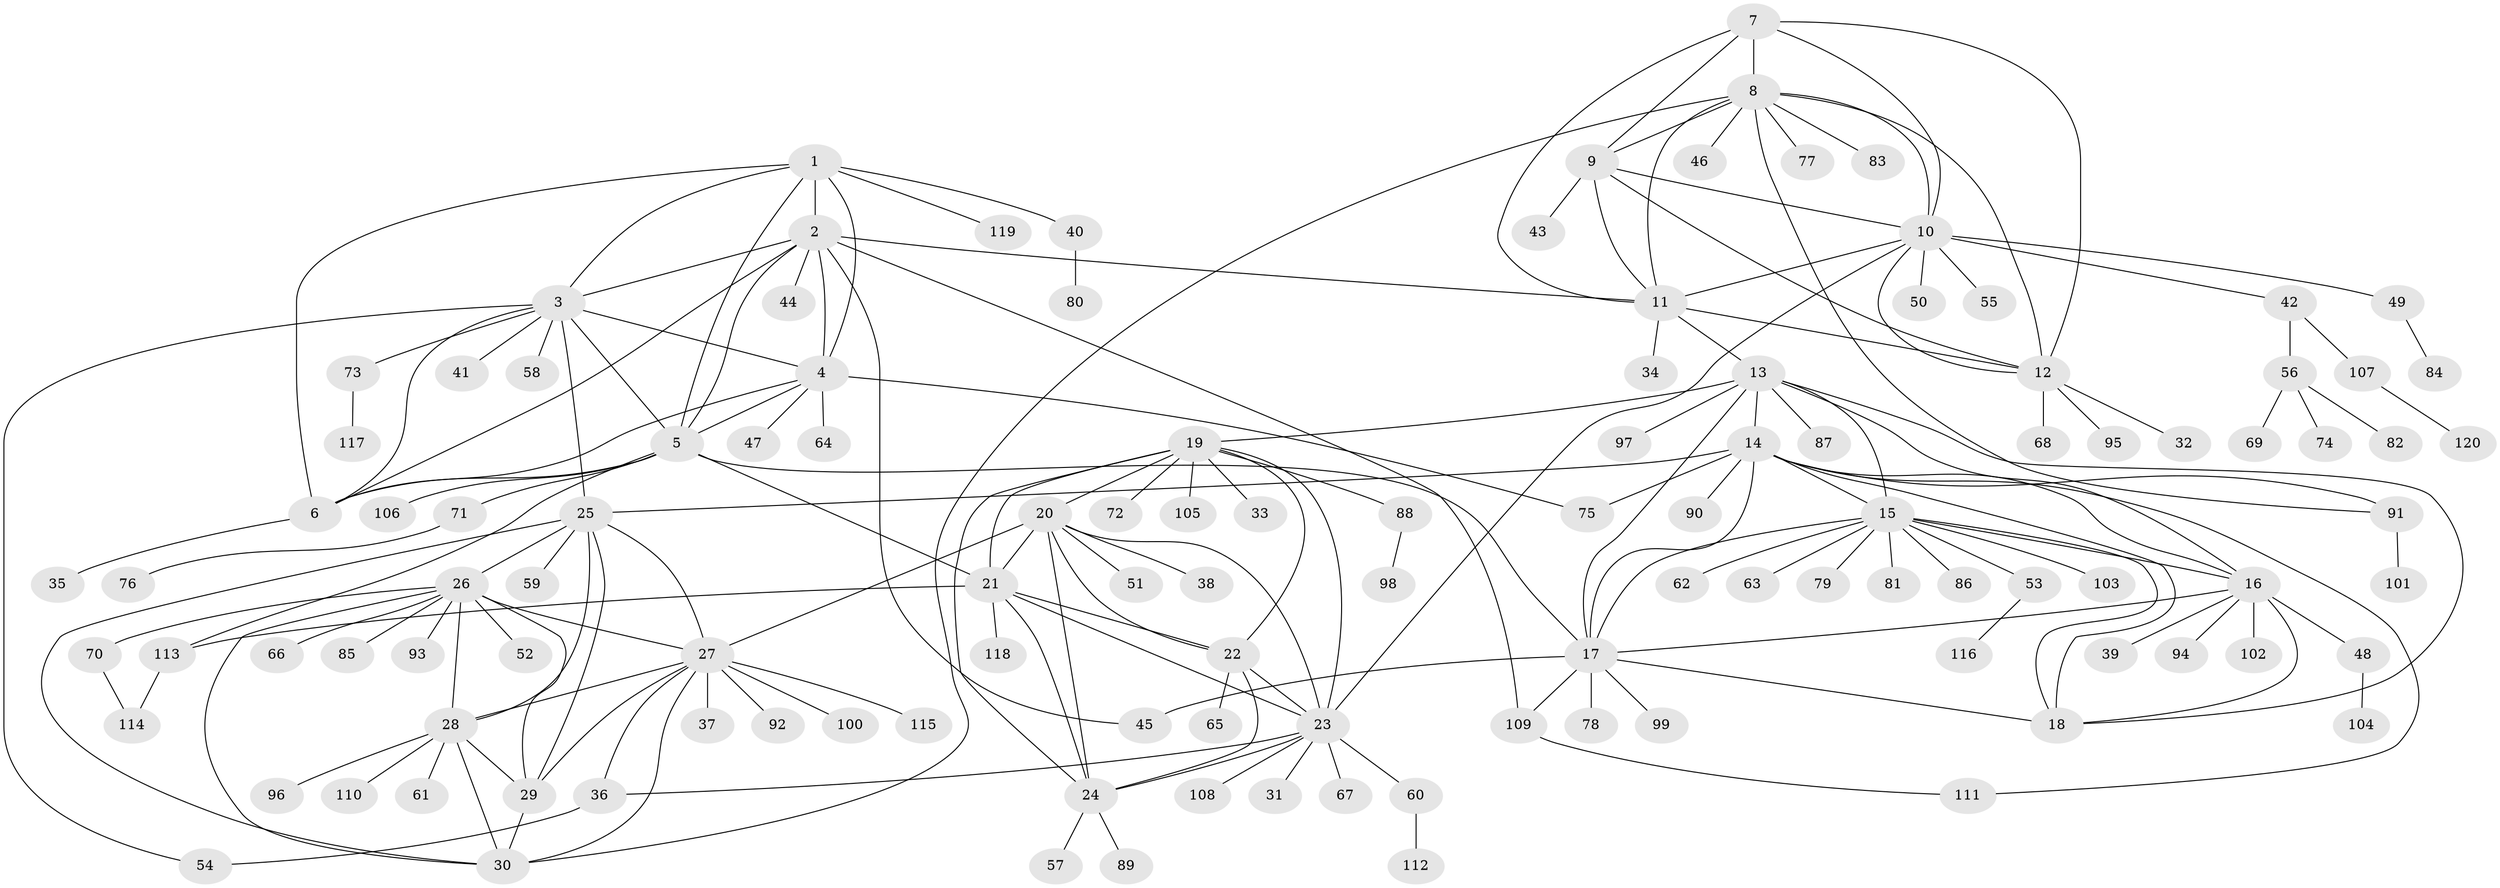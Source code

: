 // Generated by graph-tools (version 1.1) at 2025/02/03/09/25 03:02:32]
// undirected, 120 vertices, 184 edges
graph export_dot {
graph [start="1"]
  node [color=gray90,style=filled];
  1;
  2;
  3;
  4;
  5;
  6;
  7;
  8;
  9;
  10;
  11;
  12;
  13;
  14;
  15;
  16;
  17;
  18;
  19;
  20;
  21;
  22;
  23;
  24;
  25;
  26;
  27;
  28;
  29;
  30;
  31;
  32;
  33;
  34;
  35;
  36;
  37;
  38;
  39;
  40;
  41;
  42;
  43;
  44;
  45;
  46;
  47;
  48;
  49;
  50;
  51;
  52;
  53;
  54;
  55;
  56;
  57;
  58;
  59;
  60;
  61;
  62;
  63;
  64;
  65;
  66;
  67;
  68;
  69;
  70;
  71;
  72;
  73;
  74;
  75;
  76;
  77;
  78;
  79;
  80;
  81;
  82;
  83;
  84;
  85;
  86;
  87;
  88;
  89;
  90;
  91;
  92;
  93;
  94;
  95;
  96;
  97;
  98;
  99;
  100;
  101;
  102;
  103;
  104;
  105;
  106;
  107;
  108;
  109;
  110;
  111;
  112;
  113;
  114;
  115;
  116;
  117;
  118;
  119;
  120;
  1 -- 2;
  1 -- 3;
  1 -- 4;
  1 -- 5;
  1 -- 6;
  1 -- 40;
  1 -- 119;
  2 -- 3;
  2 -- 4;
  2 -- 5;
  2 -- 6;
  2 -- 11;
  2 -- 44;
  2 -- 45;
  2 -- 109;
  3 -- 4;
  3 -- 5;
  3 -- 6;
  3 -- 25;
  3 -- 41;
  3 -- 54;
  3 -- 58;
  3 -- 73;
  4 -- 5;
  4 -- 6;
  4 -- 47;
  4 -- 64;
  4 -- 75;
  5 -- 6;
  5 -- 17;
  5 -- 21;
  5 -- 71;
  5 -- 106;
  5 -- 113;
  6 -- 35;
  7 -- 8;
  7 -- 9;
  7 -- 10;
  7 -- 11;
  7 -- 12;
  8 -- 9;
  8 -- 10;
  8 -- 11;
  8 -- 12;
  8 -- 30;
  8 -- 46;
  8 -- 77;
  8 -- 83;
  8 -- 91;
  9 -- 10;
  9 -- 11;
  9 -- 12;
  9 -- 43;
  10 -- 11;
  10 -- 12;
  10 -- 23;
  10 -- 42;
  10 -- 49;
  10 -- 50;
  10 -- 55;
  11 -- 12;
  11 -- 13;
  11 -- 34;
  12 -- 32;
  12 -- 68;
  12 -- 95;
  13 -- 14;
  13 -- 15;
  13 -- 16;
  13 -- 17;
  13 -- 18;
  13 -- 19;
  13 -- 87;
  13 -- 97;
  14 -- 15;
  14 -- 16;
  14 -- 17;
  14 -- 18;
  14 -- 25;
  14 -- 75;
  14 -- 90;
  14 -- 91;
  14 -- 111;
  15 -- 16;
  15 -- 17;
  15 -- 18;
  15 -- 53;
  15 -- 62;
  15 -- 63;
  15 -- 79;
  15 -- 81;
  15 -- 86;
  15 -- 103;
  16 -- 17;
  16 -- 18;
  16 -- 39;
  16 -- 48;
  16 -- 94;
  16 -- 102;
  17 -- 18;
  17 -- 45;
  17 -- 78;
  17 -- 99;
  17 -- 109;
  19 -- 20;
  19 -- 21;
  19 -- 22;
  19 -- 23;
  19 -- 24;
  19 -- 33;
  19 -- 72;
  19 -- 88;
  19 -- 105;
  20 -- 21;
  20 -- 22;
  20 -- 23;
  20 -- 24;
  20 -- 27;
  20 -- 38;
  20 -- 51;
  21 -- 22;
  21 -- 23;
  21 -- 24;
  21 -- 113;
  21 -- 118;
  22 -- 23;
  22 -- 24;
  22 -- 65;
  23 -- 24;
  23 -- 31;
  23 -- 36;
  23 -- 60;
  23 -- 67;
  23 -- 108;
  24 -- 57;
  24 -- 89;
  25 -- 26;
  25 -- 27;
  25 -- 28;
  25 -- 29;
  25 -- 30;
  25 -- 59;
  26 -- 27;
  26 -- 28;
  26 -- 29;
  26 -- 30;
  26 -- 52;
  26 -- 66;
  26 -- 70;
  26 -- 85;
  26 -- 93;
  27 -- 28;
  27 -- 29;
  27 -- 30;
  27 -- 36;
  27 -- 37;
  27 -- 92;
  27 -- 100;
  27 -- 115;
  28 -- 29;
  28 -- 30;
  28 -- 61;
  28 -- 96;
  28 -- 110;
  29 -- 30;
  36 -- 54;
  40 -- 80;
  42 -- 56;
  42 -- 107;
  48 -- 104;
  49 -- 84;
  53 -- 116;
  56 -- 69;
  56 -- 74;
  56 -- 82;
  60 -- 112;
  70 -- 114;
  71 -- 76;
  73 -- 117;
  88 -- 98;
  91 -- 101;
  107 -- 120;
  109 -- 111;
  113 -- 114;
}
